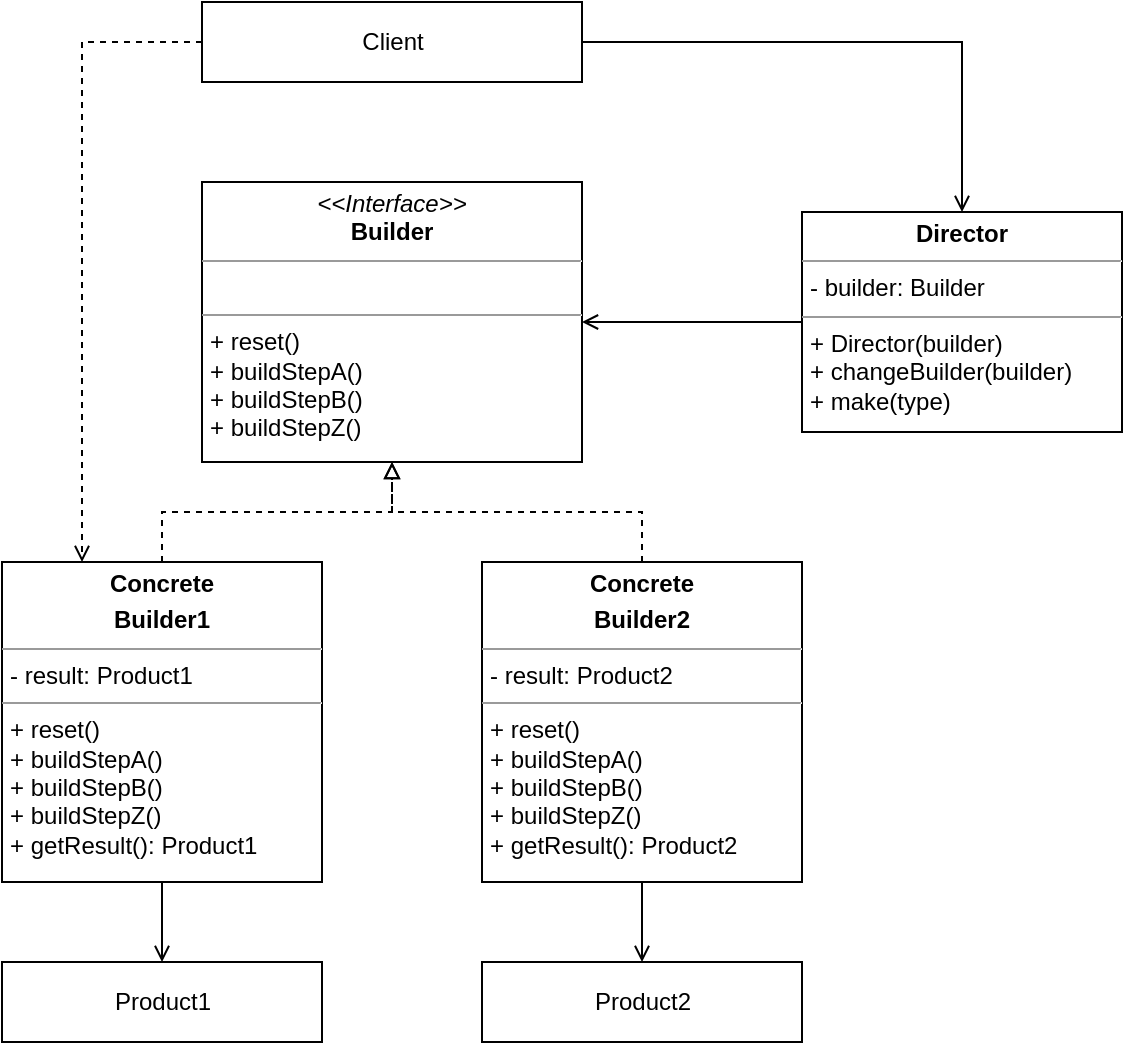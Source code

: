 <mxfile version="20.7.4" type="device"><diagram id="5W0wvpr5uL5gxeQq5_RH" name="Page-1"><mxGraphModel dx="474" dy="778" grid="1" gridSize="10" guides="1" tooltips="1" connect="1" arrows="1" fold="1" page="1" pageScale="1" pageWidth="827" pageHeight="1169" math="0" shadow="0"><root><mxCell id="0"/><mxCell id="1" parent="0"/><mxCell id="FCC8g94T1H7SyIdrJa5W-1" value="&lt;p style=&quot;margin:0px;margin-top:4px;text-align:center;&quot;&gt;&lt;i&gt;&amp;lt;&amp;lt;Interface&amp;gt;&amp;gt;&lt;/i&gt;&lt;br&gt;&lt;b&gt;Builder&lt;/b&gt;&lt;/p&gt;&lt;hr size=&quot;1&quot;&gt;&lt;p style=&quot;margin:0px;margin-left:4px;&quot;&gt;&lt;br&gt;&lt;/p&gt;&lt;hr size=&quot;1&quot;&gt;&lt;p style=&quot;margin:0px;margin-left:4px;&quot;&gt;+ reset()&lt;br&gt;+ buildStepA()&lt;/p&gt;&lt;p style=&quot;margin:0px;margin-left:4px;&quot;&gt;+ buildStepB()&lt;br&gt;&lt;/p&gt;&lt;p style=&quot;margin:0px;margin-left:4px;&quot;&gt;+ buildStepZ()&lt;br&gt;&lt;/p&gt;" style="verticalAlign=top;align=left;overflow=fill;fontSize=12;fontFamily=Helvetica;html=1;" vertex="1" parent="1"><mxGeometry x="340" y="330" width="190" height="140" as="geometry"/></mxCell><mxCell id="FCC8g94T1H7SyIdrJa5W-16" style="edgeStyle=orthogonalEdgeStyle;rounded=0;orthogonalLoop=1;jettySize=auto;html=1;exitX=0.5;exitY=0;exitDx=0;exitDy=0;entryX=0.5;entryY=1;entryDx=0;entryDy=0;dashed=1;endArrow=block;endFill=0;" edge="1" parent="1" source="FCC8g94T1H7SyIdrJa5W-7" target="FCC8g94T1H7SyIdrJa5W-1"><mxGeometry relative="1" as="geometry"/></mxCell><mxCell id="FCC8g94T1H7SyIdrJa5W-18" style="edgeStyle=orthogonalEdgeStyle;rounded=0;orthogonalLoop=1;jettySize=auto;html=1;exitX=0.5;exitY=1;exitDx=0;exitDy=0;endArrow=open;endFill=0;" edge="1" parent="1" source="FCC8g94T1H7SyIdrJa5W-7" target="FCC8g94T1H7SyIdrJa5W-9"><mxGeometry relative="1" as="geometry"/></mxCell><mxCell id="FCC8g94T1H7SyIdrJa5W-7" value="&lt;p style=&quot;margin:0px;margin-top:4px;text-align:center;&quot;&gt;&lt;b&gt;Concrete&lt;/b&gt;&lt;/p&gt;&lt;p style=&quot;margin:0px;margin-top:4px;text-align:center;&quot;&gt;&lt;b&gt;Builder1&lt;/b&gt;&lt;/p&gt;&lt;hr size=&quot;1&quot;&gt;&lt;p style=&quot;margin:0px;margin-left:4px;&quot;&gt;- result: Product1&lt;/p&gt;&lt;hr size=&quot;1&quot;&gt;&lt;p style=&quot;margin:0px;margin-left:4px;&quot;&gt;+ reset()&lt;/p&gt;&lt;p style=&quot;margin:0px;margin-left:4px;&quot;&gt;+ buildStepA()&lt;/p&gt;&lt;p style=&quot;margin:0px;margin-left:4px;&quot;&gt;+ buildStepB()&lt;br&gt;&lt;/p&gt;&lt;p style=&quot;margin:0px;margin-left:4px;&quot;&gt;+ buildStepZ()&lt;br&gt;&lt;/p&gt;&lt;p style=&quot;margin:0px;margin-left:4px;&quot;&gt;+ getResult(): Product1&lt;/p&gt;" style="verticalAlign=top;align=left;overflow=fill;fontSize=12;fontFamily=Helvetica;html=1;" vertex="1" parent="1"><mxGeometry x="240" y="520" width="160" height="160" as="geometry"/></mxCell><mxCell id="FCC8g94T1H7SyIdrJa5W-17" style="edgeStyle=orthogonalEdgeStyle;rounded=0;orthogonalLoop=1;jettySize=auto;html=1;exitX=0.5;exitY=0;exitDx=0;exitDy=0;entryX=0.5;entryY=1;entryDx=0;entryDy=0;dashed=1;endArrow=block;endFill=0;" edge="1" parent="1" source="FCC8g94T1H7SyIdrJa5W-8" target="FCC8g94T1H7SyIdrJa5W-1"><mxGeometry relative="1" as="geometry"><mxPoint x="440" y="530" as="targetPoint"/></mxGeometry></mxCell><mxCell id="FCC8g94T1H7SyIdrJa5W-19" style="edgeStyle=orthogonalEdgeStyle;rounded=0;orthogonalLoop=1;jettySize=auto;html=1;exitX=0.5;exitY=1;exitDx=0;exitDy=0;endArrow=open;endFill=0;" edge="1" parent="1" source="FCC8g94T1H7SyIdrJa5W-8" target="FCC8g94T1H7SyIdrJa5W-10"><mxGeometry relative="1" as="geometry"/></mxCell><mxCell id="FCC8g94T1H7SyIdrJa5W-8" value="&lt;p style=&quot;margin:0px;margin-top:4px;text-align:center;&quot;&gt;&lt;b&gt;Concrete&lt;/b&gt;&lt;/p&gt;&lt;p style=&quot;margin:0px;margin-top:4px;text-align:center;&quot;&gt;&lt;b&gt;Builder2&lt;/b&gt;&lt;/p&gt;&lt;hr size=&quot;1&quot;&gt;&lt;p style=&quot;margin:0px;margin-left:4px;&quot;&gt;- result: Product2&lt;/p&gt;&lt;hr size=&quot;1&quot;&gt;&lt;p style=&quot;margin:0px;margin-left:4px;&quot;&gt;+ reset()&lt;/p&gt;&lt;p style=&quot;margin:0px;margin-left:4px;&quot;&gt;+ buildStepA()&lt;/p&gt;&lt;p style=&quot;margin:0px;margin-left:4px;&quot;&gt;+ buildStepB()&lt;br&gt;&lt;/p&gt;&lt;p style=&quot;margin:0px;margin-left:4px;&quot;&gt;+ buildStepZ()&lt;br&gt;&lt;/p&gt;&lt;p style=&quot;margin:0px;margin-left:4px;&quot;&gt;+ getResult(): Product2&lt;/p&gt;" style="verticalAlign=top;align=left;overflow=fill;fontSize=12;fontFamily=Helvetica;html=1;" vertex="1" parent="1"><mxGeometry x="480" y="520" width="160" height="160" as="geometry"/></mxCell><mxCell id="FCC8g94T1H7SyIdrJa5W-9" value="Product1" style="html=1;" vertex="1" parent="1"><mxGeometry x="240" y="720" width="160" height="40" as="geometry"/></mxCell><mxCell id="FCC8g94T1H7SyIdrJa5W-10" value="Product2" style="html=1;" vertex="1" parent="1"><mxGeometry x="480" y="720" width="160" height="40" as="geometry"/></mxCell><mxCell id="FCC8g94T1H7SyIdrJa5W-15" style="edgeStyle=orthogonalEdgeStyle;rounded=0;orthogonalLoop=1;jettySize=auto;html=1;exitX=0;exitY=0.5;exitDx=0;exitDy=0;entryX=1;entryY=0.5;entryDx=0;entryDy=0;endArrow=open;endFill=0;" edge="1" parent="1" source="FCC8g94T1H7SyIdrJa5W-12" target="FCC8g94T1H7SyIdrJa5W-1"><mxGeometry relative="1" as="geometry"/></mxCell><mxCell id="FCC8g94T1H7SyIdrJa5W-12" value="&lt;p style=&quot;margin:0px;margin-top:4px;text-align:center;&quot;&gt;&lt;b&gt;Director&lt;/b&gt;&lt;/p&gt;&lt;hr size=&quot;1&quot;&gt;&lt;p style=&quot;margin:0px;margin-left:4px;&quot;&gt;- builder: Builder&lt;/p&gt;&lt;hr size=&quot;1&quot;&gt;&lt;p style=&quot;margin:0px;margin-left:4px;&quot;&gt;+ Director(builder)&lt;/p&gt;&lt;p style=&quot;margin:0px;margin-left:4px;&quot;&gt;+ changeBuilder(builder)&lt;/p&gt;&lt;p style=&quot;margin:0px;margin-left:4px;&quot;&gt;+ make(type)&lt;/p&gt;" style="verticalAlign=top;align=left;overflow=fill;fontSize=12;fontFamily=Helvetica;html=1;" vertex="1" parent="1"><mxGeometry x="640" y="345" width="160" height="110" as="geometry"/></mxCell><mxCell id="FCC8g94T1H7SyIdrJa5W-14" style="edgeStyle=orthogonalEdgeStyle;rounded=0;orthogonalLoop=1;jettySize=auto;html=1;exitX=1;exitY=0.5;exitDx=0;exitDy=0;endArrow=open;endFill=0;" edge="1" parent="1" source="FCC8g94T1H7SyIdrJa5W-13" target="FCC8g94T1H7SyIdrJa5W-12"><mxGeometry relative="1" as="geometry"/></mxCell><mxCell id="FCC8g94T1H7SyIdrJa5W-20" style="edgeStyle=orthogonalEdgeStyle;rounded=0;orthogonalLoop=1;jettySize=auto;html=1;exitX=0;exitY=0.5;exitDx=0;exitDy=0;entryX=0.25;entryY=0;entryDx=0;entryDy=0;dashed=1;endArrow=open;endFill=0;" edge="1" parent="1" source="FCC8g94T1H7SyIdrJa5W-13" target="FCC8g94T1H7SyIdrJa5W-7"><mxGeometry relative="1" as="geometry"/></mxCell><mxCell id="FCC8g94T1H7SyIdrJa5W-13" value="Client" style="html=1;" vertex="1" parent="1"><mxGeometry x="340" y="240" width="190" height="40" as="geometry"/></mxCell></root></mxGraphModel></diagram></mxfile>